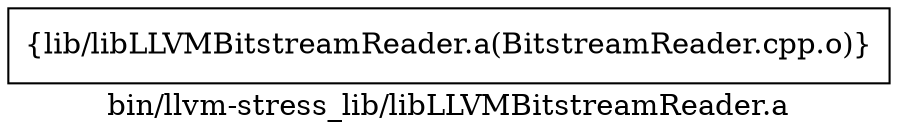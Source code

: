 digraph "bin/llvm-stress_lib/libLLVMBitstreamReader.a" {
	label="bin/llvm-stress_lib/libLLVMBitstreamReader.a";
	rankdir=LR;

	Node0x5588e13fabd8 [shape=record,shape=box,group=0,label="{lib/libLLVMBitstreamReader.a(BitstreamReader.cpp.o)}"];
}
